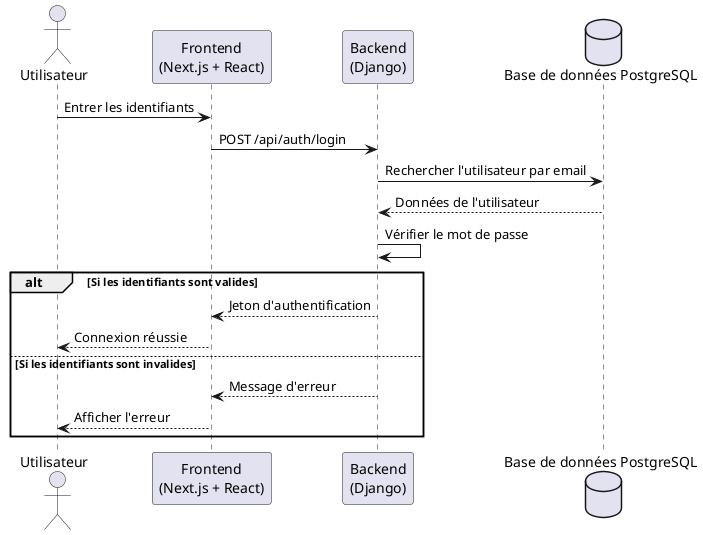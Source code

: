 @startuml
actor Utilisateur
participant "Frontend\n(Next.js + React)" as Frontend
participant "Backend\n(Django)" as Backend
database "Base de données PostgreSQL" as DB

Utilisateur -> Frontend: Entrer les identifiants
Frontend -> Backend: POST /api/auth/login
Backend -> DB: Rechercher l'utilisateur par email
DB --> Backend: Données de l'utilisateur
Backend -> Backend: Vérifier le mot de passe
alt Si les identifiants sont valides
    Backend --> Frontend: Jeton d'authentification
    Frontend --> Utilisateur: Connexion réussie
else Si les identifiants sont invalides
    Backend --> Frontend: Message d'erreur
    Frontend --> Utilisateur: Afficher l'erreur
end

@enduml
